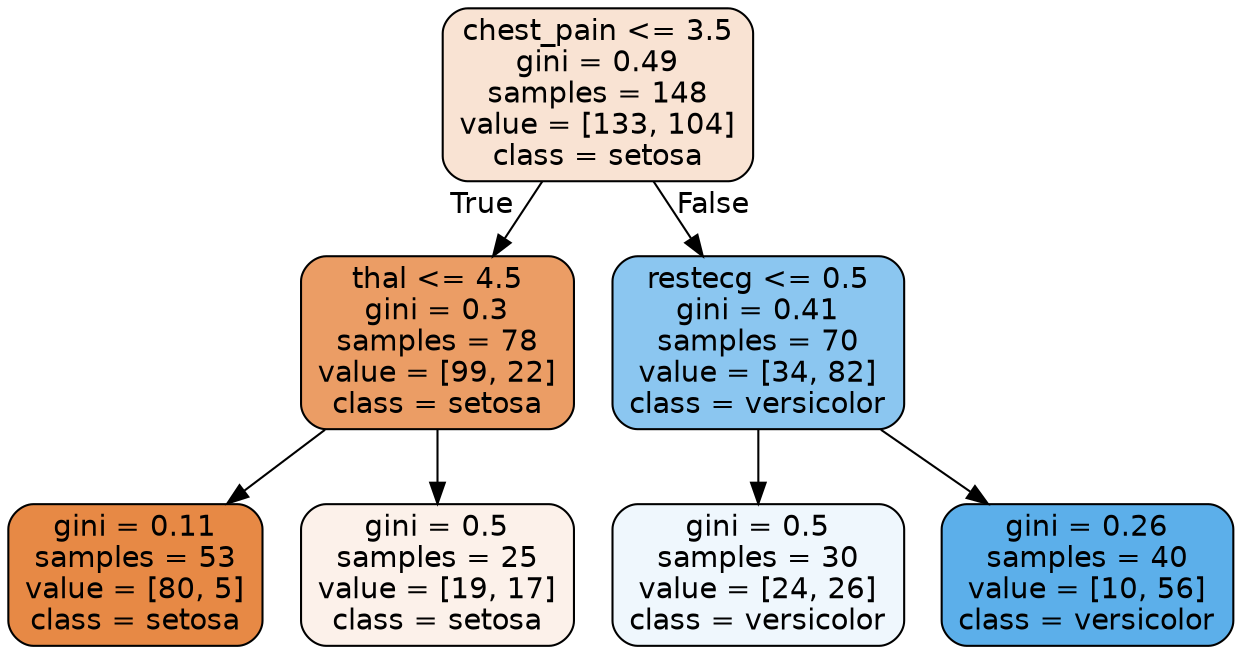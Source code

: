 digraph Tree {
node [shape=box, style="filled, rounded", color="black", fontname=helvetica] ;
edge [fontname=helvetica] ;
0 [label="chest_pain <= 3.5\ngini = 0.49\nsamples = 148\nvalue = [133, 104]\nclass = setosa", fillcolor="#e5813938"] ;
1 [label="thal <= 4.5\ngini = 0.3\nsamples = 78\nvalue = [99, 22]\nclass = setosa", fillcolor="#e58139c6"] ;
0 -> 1 [labeldistance=2.5, labelangle=45, headlabel="True"] ;
2 [label="gini = 0.11\nsamples = 53\nvalue = [80, 5]\nclass = setosa", fillcolor="#e58139ef"] ;
1 -> 2 ;
3 [label="gini = 0.5\nsamples = 25\nvalue = [19, 17]\nclass = setosa", fillcolor="#e581391b"] ;
1 -> 3 ;
4 [label="restecg <= 0.5\ngini = 0.41\nsamples = 70\nvalue = [34, 82]\nclass = versicolor", fillcolor="#399de595"] ;
0 -> 4 [labeldistance=2.5, labelangle=-45, headlabel="False"] ;
5 [label="gini = 0.5\nsamples = 30\nvalue = [24, 26]\nclass = versicolor", fillcolor="#399de514"] ;
4 -> 5 ;
6 [label="gini = 0.26\nsamples = 40\nvalue = [10, 56]\nclass = versicolor", fillcolor="#399de5d1"] ;
4 -> 6 ;
}